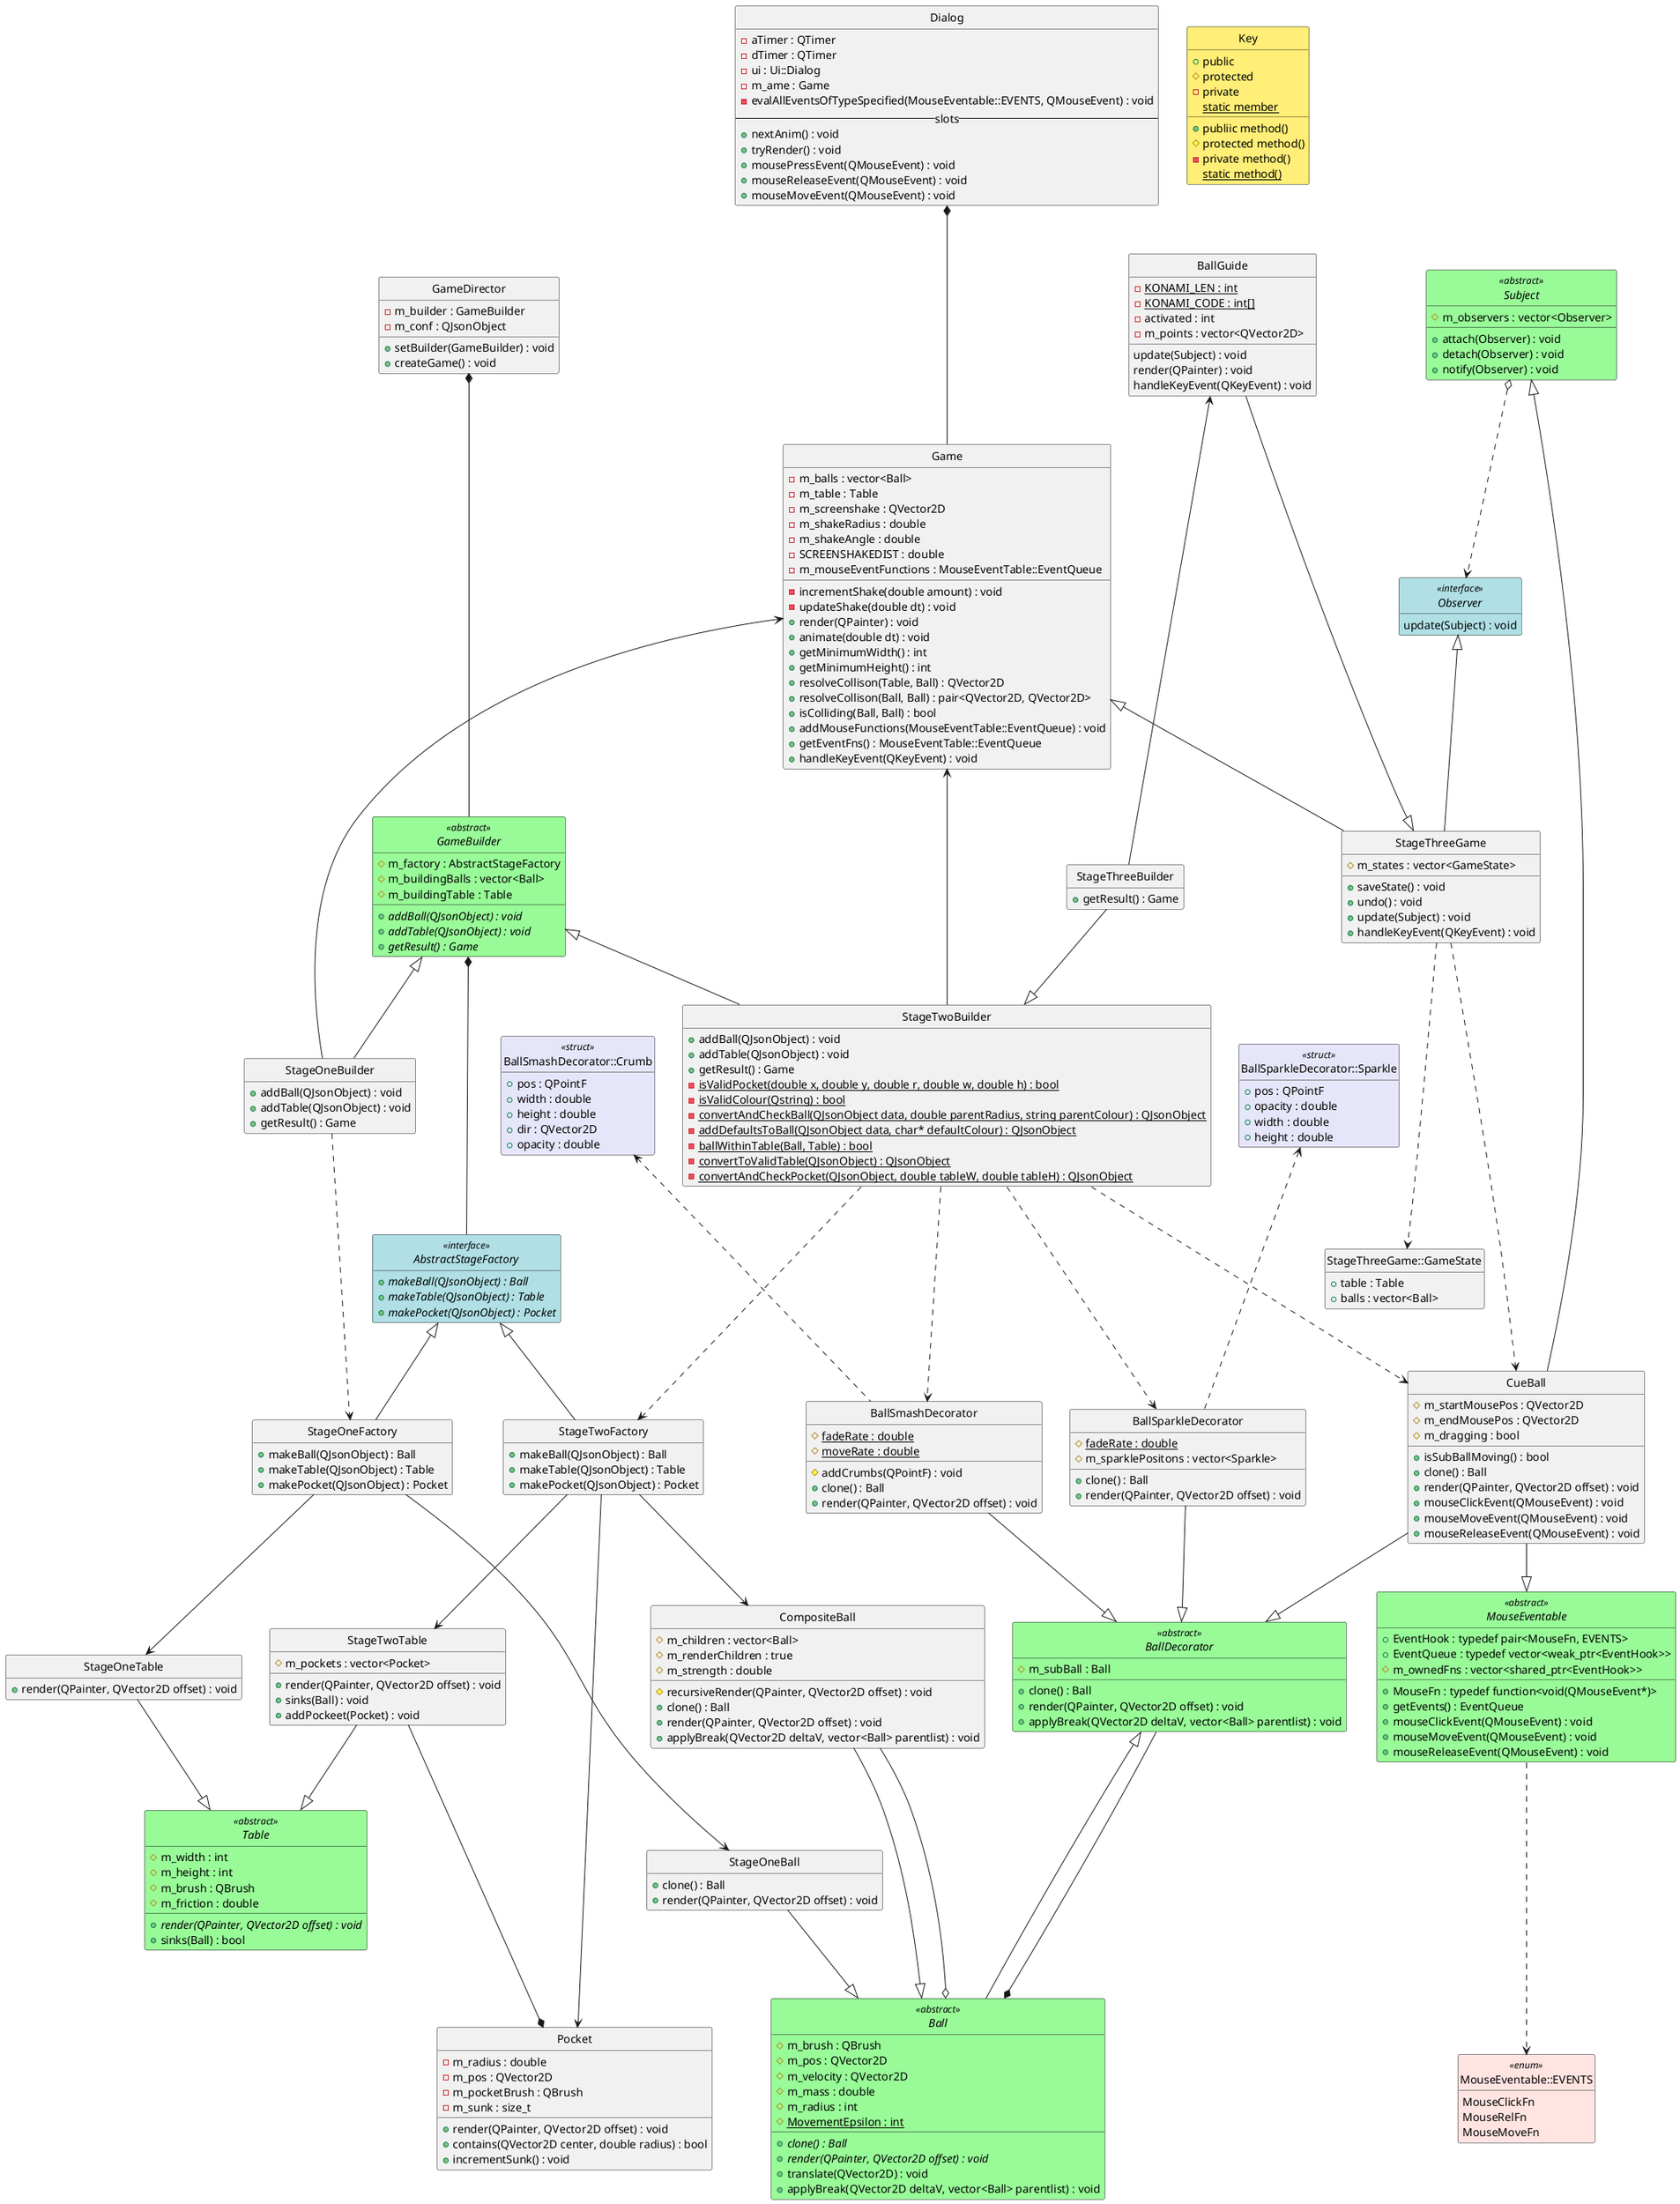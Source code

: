 @startuml

interface AbstractStageFactory <<interface>> {
	+ makeBall(QJsonObject) : Ball {abstract}
	+ makeTable(QJsonObject) : Table {abstract}
	+ makePocket(QJsonObject) : Pocket {abstract}
}

class StageOneFactory {
	+ makeBall(QJsonObject) : Ball
	+ makeTable(QJsonObject) : Table
	+ makePocket(QJsonObject) : Pocket
}
class StageTwoFactory {
	+ makeBall(QJsonObject) : Ball
	+ makeTable(QJsonObject) : Table
	+ makePocket(QJsonObject) : Pocket
}

abstract class GameBuilder <<abstract>> {
	# m_factory : AbstractStageFactory
	# m_buildingBalls : vector<Ball> 
	# m_buildingTable : Table
	+ addBall(QJsonObject) : void {abstract}
	+ addTable(QJsonObject) : void {abstract} 
	+ getResult() : Game {abstract}
}
class StageOneBuilder {
	+ addBall(QJsonObject) : void
	+ addTable(QJsonObject) : void
	+ getResult() : Game
}
class StageTwoBuilder {
	+ addBall(QJsonObject) : void
	+ addTable(QJsonObject) : void
	+ getResult() : Game
	- isValidPocket(double x, double y, double r, double w, double h) : bool {static}
	- isValidColour(Qstring) : bool {static}
	- convertAndCheckBall(QJsonObject data, double parentRadius, string parentColour) : QJsonObject {static}
	- addDefaultsToBall(QJsonObject data, char* defaultColour) : QJsonObject {static}
	- ballWithinTable(Ball, Table) : bool {static}
	- convertToValidTable(QJsonObject) : QJsonObject {static}
	- convertAndCheckPocket(QJsonObject, double tableW, double tableH) : QJsonObject {static}
}
class StageThreeBuilder {
	+ getResult() : Game
}

class GameDirector {
	- m_builder : GameBuilder
	- m_conf : QJsonObject
	+ setBuilder(GameBuilder) : void
	+ createGame() : void
}

class Game {
	- m_balls : vector<Ball>
	- m_table : Table
	- m_screenshake : QVector2D
	- m_shakeRadius : double
	- m_shakeAngle : double
	- SCREENSHAKEDIST : double
	- incrementShake(double amount) : void
	- updateShake(double dt) : void
	- m_mouseEventFunctions : MouseEventTable::EventQueue
	+ render(QPainter) : void
	+ animate(double dt) : void
	+ getMinimumWidth() : int
	+ getMinimumHeight() : int
	+ resolveCollison(Table, Ball) : QVector2D
	+ resolveCollison(Ball, Ball) : pair<QVector2D, QVector2D>
	+ isColliding(Ball, Ball) : bool
	+ addMouseFunctions(MouseEventTable::EventQueue) : void
	+ getEventFns() : MouseEventTable::EventQueue
	+ handleKeyEvent(QKeyEvent) : void
}

class StageThreeGame {
	# m_states : vector<GameState>
	+ saveState() : void
	+ undo() : void
	+ update(Subject) : void
	+ handleKeyEvent(QKeyEvent) : void
}
class StageThreeGame::GameState {
	+ table : Table
	+ balls : vector<Ball>
}
class BallGuide {
	- KONAMI_LEN : int {static}
	- KONAMI_CODE : int[] {static}
	- activated : int
	- m_points : vector<QVector2D>
	update(Subject) : void
	render(QPainter) : void
	handleKeyEvent(QKeyEvent) : void
}

abstract class MouseEventable <<abstract>> {
	+ MouseFn : typedef function<void(QMouseEvent*)> 
	+ EventHook : typedef pair<MouseFn, EVENTS>
	+ EventQueue : typedef vector<weak_ptr<EventHook>>
	# m_ownedFns : vector<shared_ptr<EventHook>>
	+ getEvents() : EventQueue
	+ mouseClickEvent(QMouseEvent) : void
	+ mouseMoveEvent(QMouseEvent) : void
	+ mouseReleaseEvent(QMouseEvent) : void
}
enum MouseEventable::EVENTS <<enum>> {
	MouseClickFn
	MouseRelFn
	MouseMoveFn
}

class Dialog {
	- aTimer : QTimer
	- dTimer : QTimer
	- ui : Ui::Dialog
	- m_ame : Game
	- evalAllEventsOfTypeSpecified(MouseEventable::EVENTS, QMouseEvent) : void
	--slots--
	+ nextAnim() : void
	+ tryRender() : void
	+ mousePressEvent(QMouseEvent) : void
	+ mouseReleaseEvent(QMouseEvent) : void
	+ mouseMoveEvent(QMouseEvent) : void
}

class Pocket {
	- m_radius : double
	- m_pos : QVector2D
	- m_pocketBrush : QBrush
	- m_sunk : size_t
	+ render(QPainter, QVector2D offset) : void
	+ contains(QVector2D center, double radius) : bool
	+ incrementSunk() : void
}

abstract class Table <<abstract>> {
	# m_width : int
	# m_height : int
	# m_brush : QBrush
	# m_friction : double
	+ render(QPainter, QVector2D offset) : void {abstract}
	+ sinks(Ball) : bool
}

class StageOneTable {
	+ render(QPainter, QVector2D offset) : void
}

class StageTwoTable {
	# m_pockets : vector<Pocket>
	+ render(QPainter, QVector2D offset) : void
	+ sinks(Ball) : void
	+ addPockeet(Pocket) : void
}

abstract class Ball <<abstract>> {
	# m_brush : QBrush
	# m_pos : QVector2D
	# m_velocity : QVector2D
	# m_mass : double
	# m_radius : int
	# MovementEpsilon : int {static}
	+ clone() : Ball {abstract}
	+ render(QPainter, QVector2D offset) : void {abstract}
	+ translate(QVector2D) : void
	+ applyBreak(QVector2D deltaV, vector<Ball> parentlist) : void
}
class StageOneBall {
	+ clone() : Ball
	+ render(QPainter, QVector2D offset) : void
}
class CompositeBall {
	# m_children : vector<Ball>
	# m_renderChildren : true
	# recursiveRender(QPainter, QVector2D offset) : void
	# m_strength : double
	+ clone() : Ball
	+ render(QPainter, QVector2D offset) : void
	+ applyBreak(QVector2D deltaV, vector<Ball> parentlist) : void
}
abstract class BallDecorator <<abstract>> {
	# m_subBall : Ball
	+ clone() : Ball
	+ render(QPainter, QVector2D offset) : void
	+ applyBreak(QVector2D deltaV, vector<Ball> parentlist) : void
}
class CueBall {
	# m_startMousePos : QVector2D
	# m_endMousePos : QVector2D
	# m_dragging : bool
	+ isSubBallMoving() : bool
	+ clone() : Ball
	+ render(QPainter, QVector2D offset) : void
	+ mouseClickEvent(QMouseEvent) : void
	+ mouseMoveEvent(QMouseEvent) : void
	+ mouseReleaseEvent(QMouseEvent) : void
}
class BallSparkleDecorator {
	# fadeRate : double {static}
	# m_sparklePositons : vector<Sparkle>
	+ clone() : Ball
	+ render(QPainter, QVector2D offset) : void
}
class BallSparkleDecorator::Sparkle <<struct>> {
	+ pos : QPointF
	+ opacity : double
	+ width : double
	+ height : double
}
class BallSmashDecorator {
	# fadeRate : double {static}
	# moveRate : double {static}
	# addCrumbs(QPointF) : void
	+ clone() : Ball
	+ render(QPainter, QVector2D offset) : void
}
class BallSmashDecorator::Crumb <<struct>> {
	+ pos : QPointF
	+ width : double
	+ height : double
	+ dir : QVector2D
	+ opacity : double
}

abstract class Subject <<abstract>> {
	# m_observers : vector<Observer>
	+ attach(Observer) : void
	+ detach(Observer) : void
	+ notify(Observer) : void
}
interface Observer <<interface>> {
	update(Subject) : void
}

class Key #ffee77 {
	+public
	#protected
	-private
	static member {static}
	+publiic method()
	#protected method()
	-private method()
	static method() {static}
}

hide circle
hide empty members

skinparam Class {
	BackgroundColor<<abstract>> PaleGreen
	BackgroundColor<<interface>> PowderBlue
	BackgroundColor<<enum>> MistyRose
	BackgroundColor<<struct>> Lavender
}

GameDirector                   *---  GameBuilder
GameBuilder                    *---  AbstractStageFactory
GameBuilder                    <|--  StageOneBuilder
GameBuilder                    <|--  StageTwoBuilder
Game                           <---  StageOneBuilder
Game                           <---  StageTwoBuilder
AbstractStageFactory           <|--  StageOneFactory
AbstractStageFactory           <|--  StageTwoFactory
StageOneBuilder                ...>  StageOneFactory
StageTwoBuilder                ...>  StageTwoFactory
Dialog                         *---  Game

StageOneBall                   --|>  Ball
CompositeBall                  --|>  Ball
StageOneTable                  --|>  Table
StageTwoTable                  --|>  Table
StageTwoTable                  ---*  Pocket

StageOneFactory                -->   StageOneTable
StageOneFactory                -->   StageOneBall
StageTwoFactory                -->   StageTwoTable
StageTwoFactory                -->   CompositeBall
StageTwoFactory                -->   Pocket

Game                           <|--  StageThreeGame
StageThreeGame                 ...>  StageThreeGame::GameState
BallGuide                      --|>  StageThreeGame
Observer                       <|--  StageThreeGame
Subject                        <|--  CueBall
StageThreeGame                 ...>  CueBall
Subject                        o..>  Observer

BallDecorator                  <|--  Ball
BallDecorator                  ---*  Ball
CompositeBall                  ---o  Ball
CueBall                        --|>  BallDecorator
BallSparkleDecorator           --|>  BallDecorator
BallSmashDecorator             --|>  BallDecorator
BallSparkleDecorator::Sparkle  <...  BallSparkleDecorator
BallSmashDecorator::Crumb      <...  BallSmashDecorator
StageTwoBuilder                ...>  CueBall
StageTwoBuilder                ...>  BallSparkleDecorator
StageTwoBuilder                ...>  BallSmashDecorator
StageThreeBuilder              --|>  StageTwoBuilder
BallGuide                      <---  StageThreeBuilder

MouseEventable                 ...>  MouseEventable::EVENTS
CueBall                        --|>  MouseEventable

@enduml

